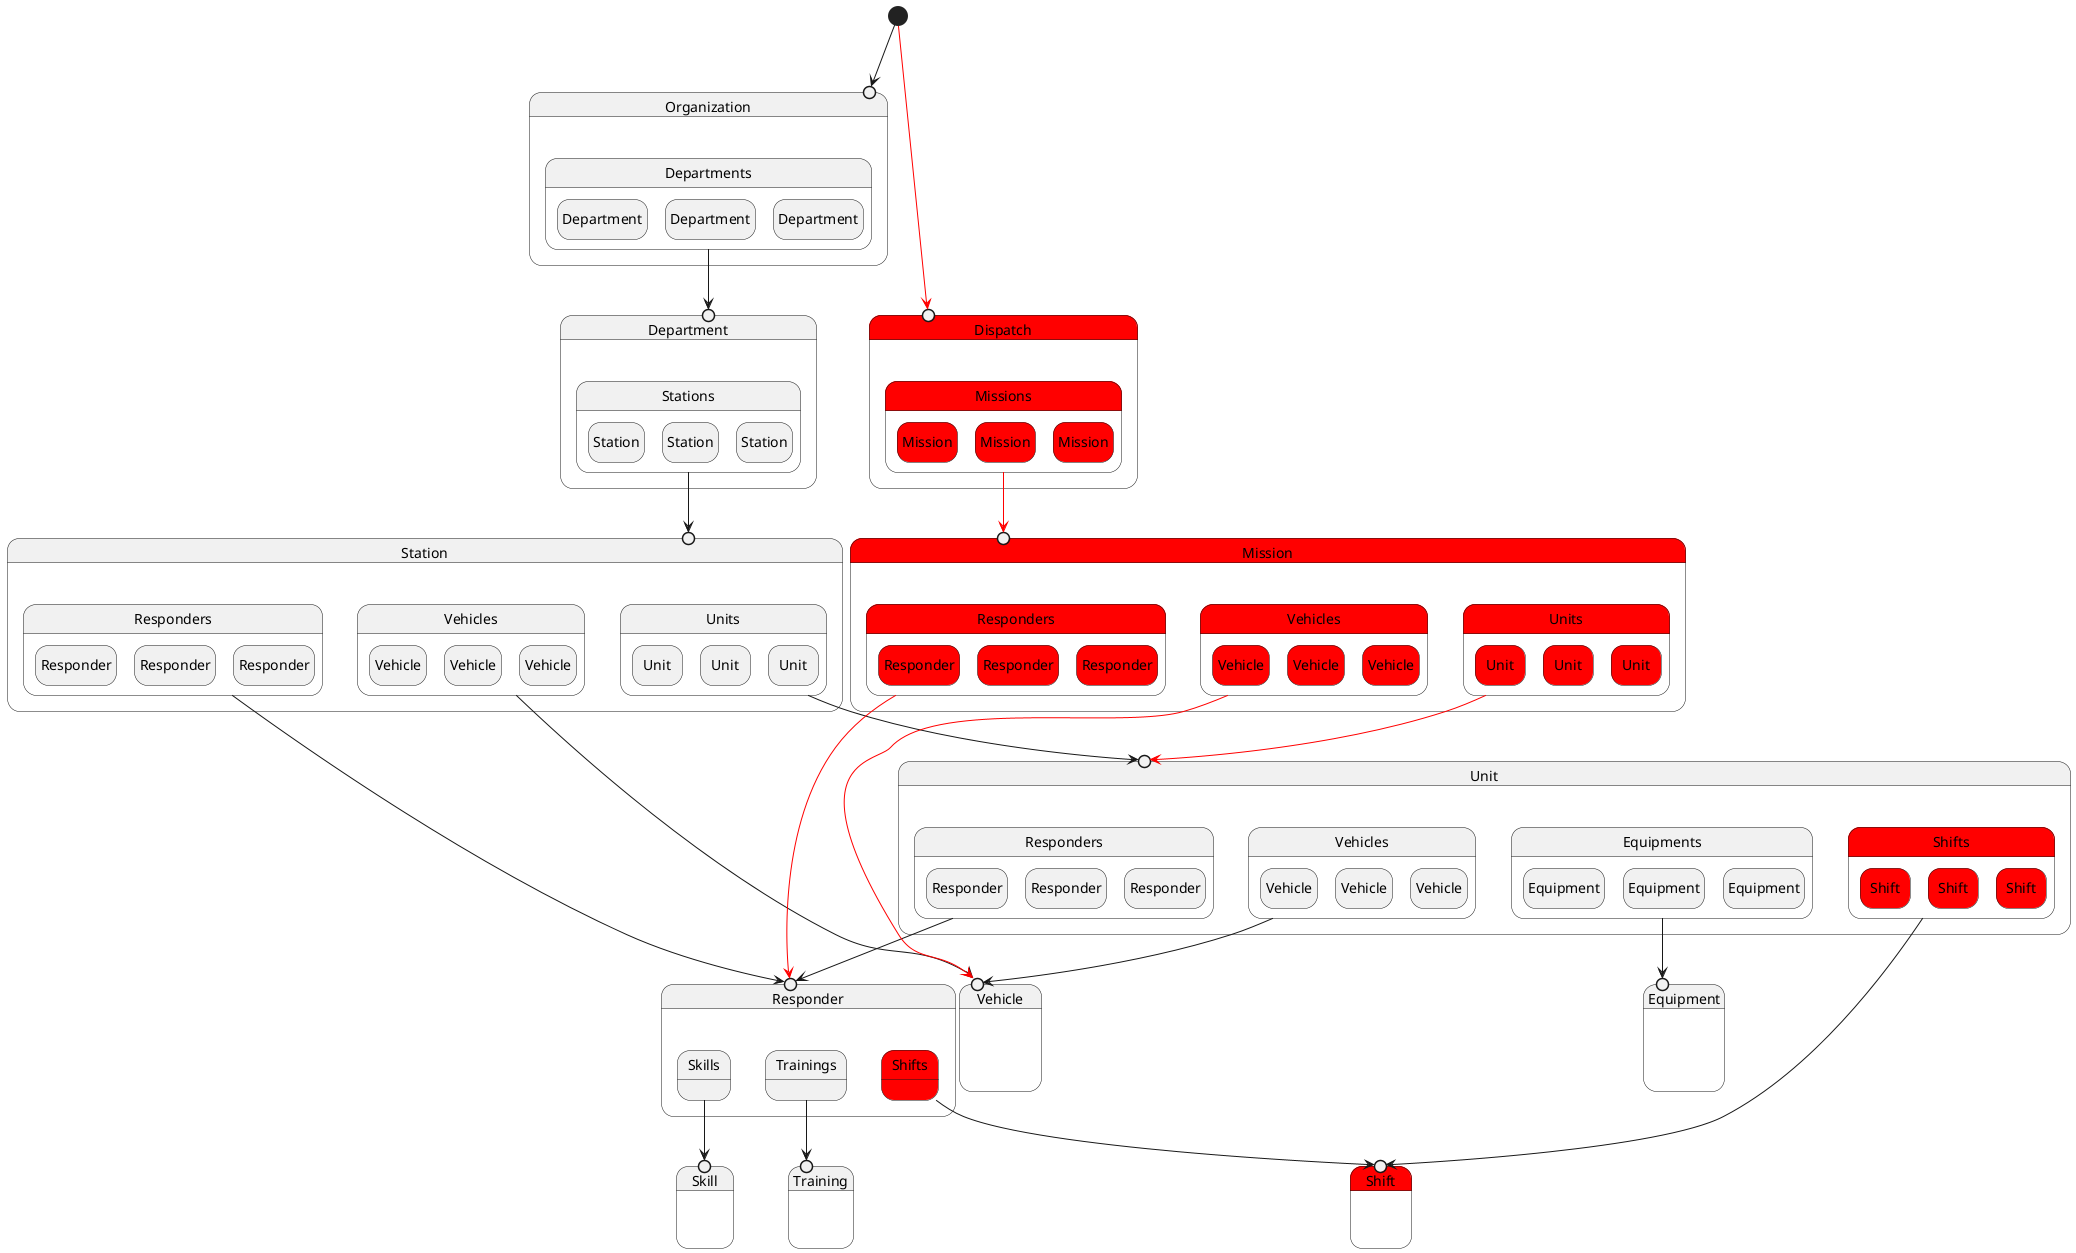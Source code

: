@startuml

hide empty description

state Organization {
  state " " as OrganizationEntry <<entryPoint>>
  state "Departments" as Departments {
    state "Department" as Department1
    state "Department" as Department2
    state "Department" as Department3
  }
}
state Department {
  state " " as DepartmentEntry <<entryPoint>>
  state "Stations" as StationsByDepartment {
    state "Station" as StationByDepartment1
    state "Station" as StationByDepartment2
    state "Station" as StationByDepartment3
  }
}
state Station {
  state " " as StationEntry <<entryPoint>>
  state "Units" as UnitsByStation {
    state "Unit" as UnitByStation1
    state "Unit" as UnitByStation2
    state "Unit" as UnitByStation3
  }
  state "Responders" as RespondersByStation {
    state "Responder" as ResponderByStation1
    state "Responder" as ResponderByStation2
    state "Responder" as ResponderByStation3
  }
  state "Vehicles" as VehiclesByStation {
    state "Vehicle" as VehicleByStation1
    state "Vehicle" as VehicleByStation2
    state "Vehicle" as VehicleByStation3
  }
}
state Unit {
  state " " as UnitEntry <<entryPoint>>
  state "Responders" as RespondersByUnit {
    state "Responder" as ResponderByUnit1
    state "Responder" as ResponderByUnit2
    state "Responder" as ResponderByUnit3
  }
  state "Shifts" as ShiftsByUnit #red {
    state "Shift" as ShiftByUnit1 #red
    state "Shift" as ShiftByUnit2 #red
    state "Shift" as ShiftByUnit3 #red
  }
  state "Vehicles" as VehiclesByUnit {
    state "Vehicle" as VehicleByUnit1
    state "Vehicle" as VehicleByUnit2
    state "Vehicle" as VehicleByUnit3
  }
  state "Equipments" as EquipmentsByUnit {
    state "Equipment" as EquipmentByUnit1
    state "Equipment" as EquipmentByUnit2
    state "Equipment" as EquipmentByUnit3
  }
}
state Responder {
  state " " as ResponderEntry <<entryPoint>>
  state "Shifts" as ShiftsByResponder #red {
  }
  state "Skills" as SkillsByResponder {
  }
  state "Trainings" as TrainingsByResponder {
  }
}
state Vehicle {
  state " " as VehicleEntry <<entryPoint>>
}
state Equipment {
  state " " as EquipmentEntry <<entryPoint>>
}
state Training {
  state " " as TrainingEntry <<entryPoint>>
}
state Skill {
  state " " as SkillEntry <<entryPoint>>
}
state Shift #red{
  state " " as ShiftEntry <<entryPoint>>
}
state Dispatch #red {
  state " " as DispatchEntry <<entryPoint>>
  state "Missions" as Missions #red {
    state "Mission" as Mission1 #red
    state "Mission" as Mission2 #red
    state "Mission" as Mission3 #red
  }
}

state Mission #red {
  state " " as MissionEntry <<entryPoint>>
  state "Units" as UnitsByMission #red {
    state "Unit" as UnitByMission1 #red
    state "Unit" as UnitByMission2 #red
    state "Unit" as UnitByMission3 #red
  }
  state "Responders" as RespondersByMission #red {
    state "Responder" as ResponderByMission1 #red
    state "Responder" as ResponderByMission2 #red
    state "Responder" as ResponderByMission3 #red
  }
  state "Vehicles" as VehiclesByMission #red {
    state "Vehicle" as VehicleByMission1 #red
    state "Vehicle" as VehicleByMission2 #red
    state "Vehicle" as VehicleByMission3 #red
  }
}

[*] --> OrganizationEntry

Departments --> DepartmentEntry

StationsByDepartment --> StationEntry

UnitsByStation --> UnitEntry

RespondersByStation --> ResponderEntry
VehiclesByStation --> VehicleEntry

RespondersByUnit --> ResponderEntry
ShiftsByUnit --> ShiftEntry
VehiclesByUnit --> VehicleEntry
EquipmentsByUnit --> EquipmentEntry

ShiftsByResponder --> ShiftEntry
SkillsByResponder --> SkillEntry
TrainingsByResponder --> TrainingEntry

[*] -[#red]-> DispatchEntry

Missions -[#red]-> MissionEntry

UnitsByMission -[#red]-> UnitEntry

RespondersByMission -[#red]-> ResponderEntry
VehiclesByMission -[#red]-> VehicleEntry


@enduml